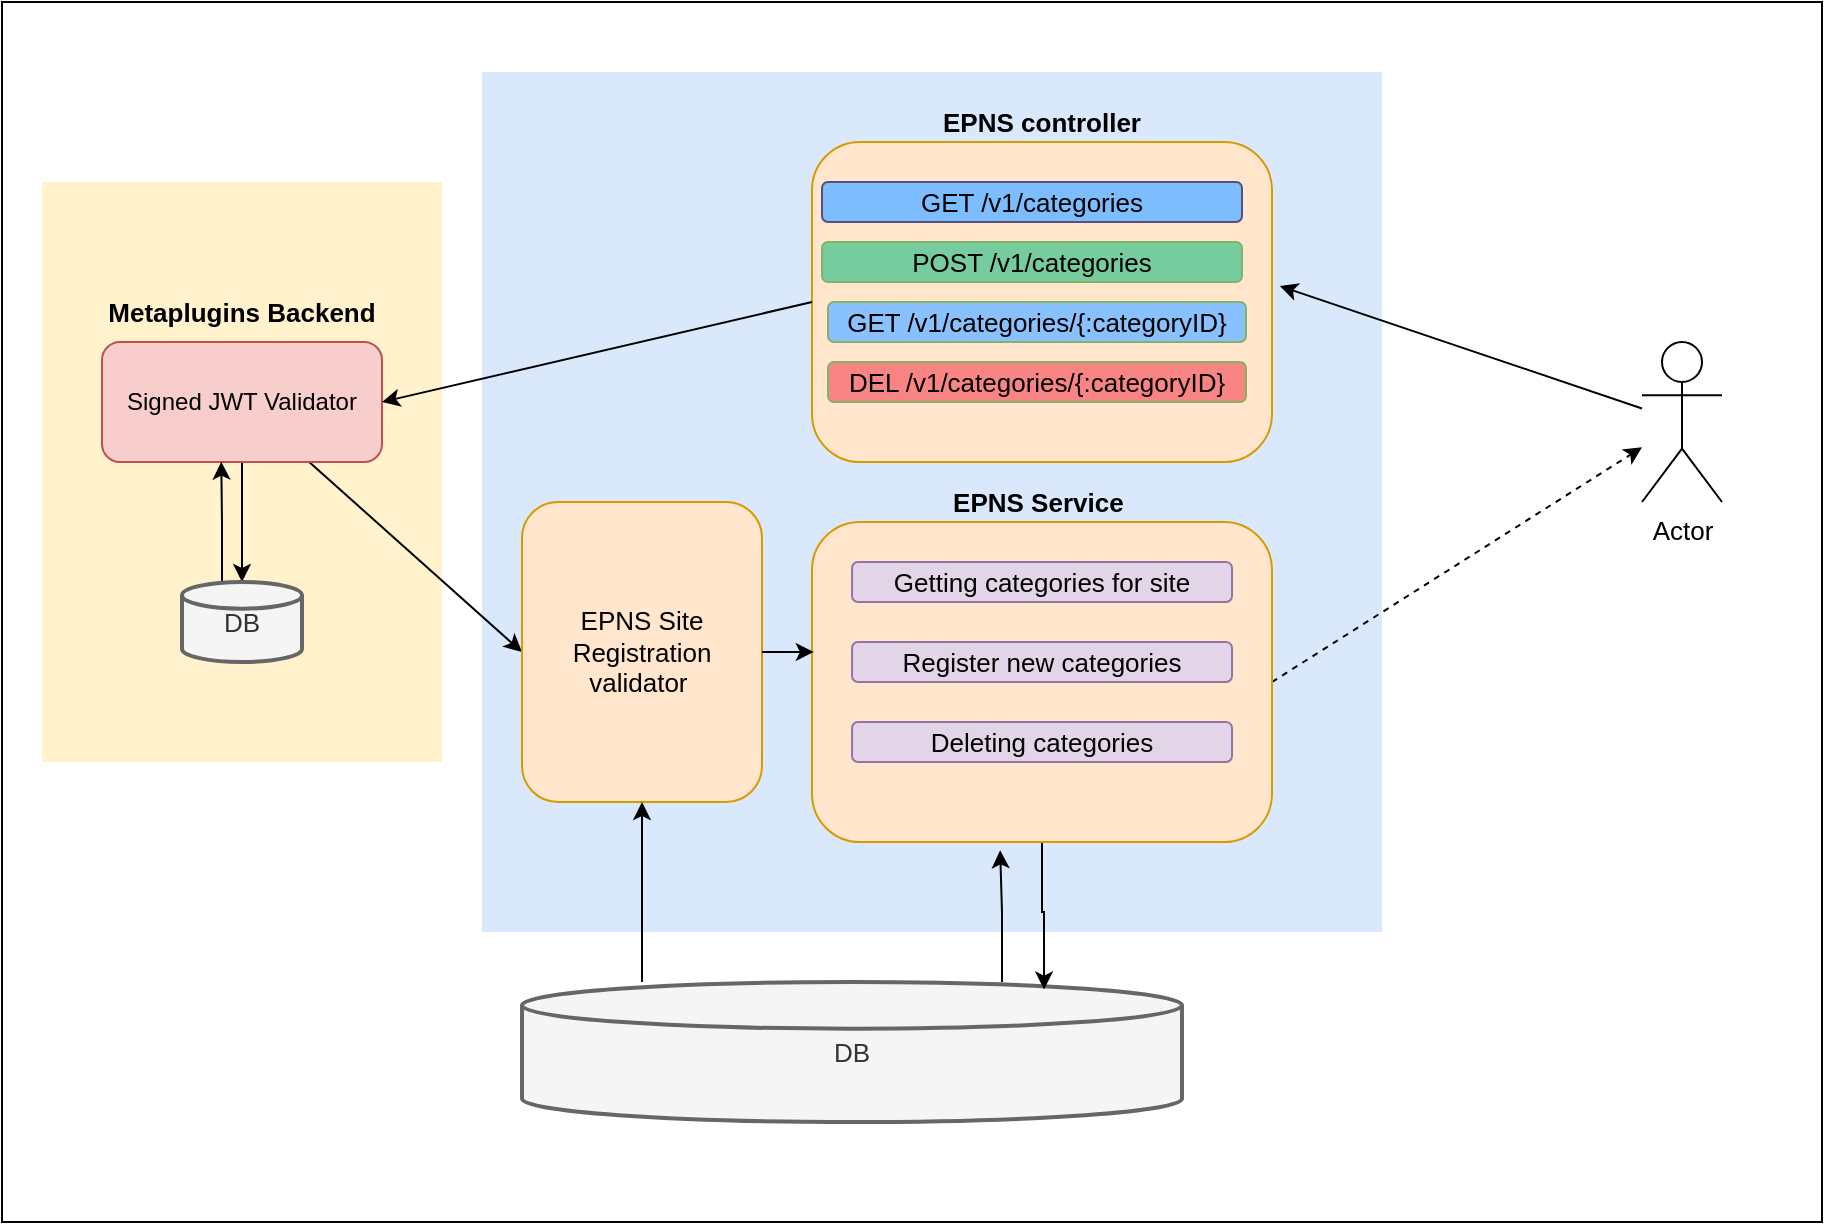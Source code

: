 <mxfile version="20.2.5" type="github">
  <diagram id="VhiP85pZfyptuw0zaLAi" name="Page-1">
    <mxGraphModel dx="1422" dy="754" grid="1" gridSize="10" guides="1" tooltips="1" connect="1" arrows="1" fold="1" page="1" pageScale="1" pageWidth="850" pageHeight="1100" math="0" shadow="0">
      <root>
        <mxCell id="0" />
        <mxCell id="1" parent="0" />
        <mxCell id="8ZAe8ilb2JUmeBvXBm0o-1" value="" style="rounded=0;whiteSpace=wrap;html=1;" vertex="1" parent="1">
          <mxGeometry x="20" y="120" width="910" height="610" as="geometry" />
        </mxCell>
        <mxCell id="1RKD86iNlfKtYbiQ4ut8-26" value="" style="rounded=0;whiteSpace=wrap;html=1;fontSize=13;fillColor=#fff2cc;strokeColor=none;" parent="1" vertex="1">
          <mxGeometry x="40" y="210" width="200" height="290" as="geometry" />
        </mxCell>
        <mxCell id="1RKD86iNlfKtYbiQ4ut8-25" value="" style="rounded=0;whiteSpace=wrap;html=1;fontSize=13;fillColor=#dae8fc;strokeColor=none;" parent="1" vertex="1">
          <mxGeometry x="260" y="155" width="450" height="430" as="geometry" />
        </mxCell>
        <mxCell id="1RKD86iNlfKtYbiQ4ut8-7" value="" style="rounded=1;whiteSpace=wrap;html=1;fontSize=13;fillColor=#ffe6cc;strokeColor=#d79b00;" parent="1" vertex="1">
          <mxGeometry x="425" y="190" width="230" height="160" as="geometry" />
        </mxCell>
        <mxCell id="1RKD86iNlfKtYbiQ4ut8-5" style="edgeStyle=orthogonalEdgeStyle;rounded=0;orthogonalLoop=1;jettySize=auto;html=1;entryX=0.5;entryY=0;entryDx=0;entryDy=0;entryPerimeter=0;fontSize=13;" parent="1" source="1RKD86iNlfKtYbiQ4ut8-1" target="1RKD86iNlfKtYbiQ4ut8-3" edge="1">
          <mxGeometry relative="1" as="geometry" />
        </mxCell>
        <mxCell id="1RKD86iNlfKtYbiQ4ut8-23" style="edgeStyle=none;rounded=0;orthogonalLoop=1;jettySize=auto;html=1;entryX=0;entryY=0.5;entryDx=0;entryDy=0;fontSize=13;" parent="1" source="1RKD86iNlfKtYbiQ4ut8-1" target="1RKD86iNlfKtYbiQ4ut8-9" edge="1">
          <mxGeometry relative="1" as="geometry" />
        </mxCell>
        <mxCell id="1RKD86iNlfKtYbiQ4ut8-1" value="Signed JWT Validator" style="rounded=1;whiteSpace=wrap;html=1;fillColor=#f8cecc;strokeColor=#b85450;" parent="1" vertex="1">
          <mxGeometry x="70" y="290" width="140" height="60" as="geometry" />
        </mxCell>
        <mxCell id="1RKD86iNlfKtYbiQ4ut8-2" value="Metaplugins Backend" style="text;html=1;strokeColor=none;fillColor=none;align=center;verticalAlign=middle;whiteSpace=wrap;rounded=0;fontSize=13;fontStyle=1" parent="1" vertex="1">
          <mxGeometry x="70" y="260" width="140" height="30" as="geometry" />
        </mxCell>
        <mxCell id="1RKD86iNlfKtYbiQ4ut8-4" style="edgeStyle=orthogonalEdgeStyle;rounded=0;orthogonalLoop=1;jettySize=auto;html=1;entryX=0.426;entryY=0.997;entryDx=0;entryDy=0;fontSize=13;entryPerimeter=0;" parent="1" source="1RKD86iNlfKtYbiQ4ut8-3" target="1RKD86iNlfKtYbiQ4ut8-1" edge="1">
          <mxGeometry relative="1" as="geometry">
            <Array as="points">
              <mxPoint x="130" y="380" />
              <mxPoint x="130" y="380" />
            </Array>
          </mxGeometry>
        </mxCell>
        <mxCell id="1RKD86iNlfKtYbiQ4ut8-3" value="DB" style="strokeWidth=2;html=1;shape=mxgraph.flowchart.database;whiteSpace=wrap;fontSize=13;fillColor=#f5f5f5;fontColor=#333333;strokeColor=#666666;" parent="1" vertex="1">
          <mxGeometry x="110" y="410" width="60" height="40" as="geometry" />
        </mxCell>
        <mxCell id="1RKD86iNlfKtYbiQ4ut8-19" style="edgeStyle=none;rounded=0;orthogonalLoop=1;jettySize=auto;html=1;entryX=1;entryY=0.5;entryDx=0;entryDy=0;fontSize=13;exitX=0;exitY=0.5;exitDx=0;exitDy=0;" parent="1" source="1RKD86iNlfKtYbiQ4ut8-7" target="1RKD86iNlfKtYbiQ4ut8-1" edge="1">
          <mxGeometry relative="1" as="geometry" />
        </mxCell>
        <mxCell id="1RKD86iNlfKtYbiQ4ut8-6" value="GET /v1/categories" style="rounded=1;whiteSpace=wrap;html=1;fontSize=13;fillColor=#7CBDFE;strokeColor=#56517e;" parent="1" vertex="1">
          <mxGeometry x="430" y="210" width="210" height="20" as="geometry" />
        </mxCell>
        <mxCell id="1RKD86iNlfKtYbiQ4ut8-8" value="EPNS controller" style="text;html=1;strokeColor=none;fillColor=none;align=center;verticalAlign=middle;whiteSpace=wrap;rounded=0;fontSize=13;fontStyle=1" parent="1" vertex="1">
          <mxGeometry x="435" y="170" width="210" height="20" as="geometry" />
        </mxCell>
        <mxCell id="1RKD86iNlfKtYbiQ4ut8-9" value="EPNS Site Registration validator&amp;nbsp;" style="rounded=1;whiteSpace=wrap;html=1;fontSize=13;fillColor=#ffe6cc;strokeColor=#d79b00;" parent="1" vertex="1">
          <mxGeometry x="280" y="370" width="120" height="150" as="geometry" />
        </mxCell>
        <mxCell id="1RKD86iNlfKtYbiQ4ut8-11" style="edgeStyle=orthogonalEdgeStyle;rounded=0;orthogonalLoop=1;jettySize=auto;html=1;entryX=0.5;entryY=1;entryDx=0;entryDy=0;fontSize=13;" parent="1" source="1RKD86iNlfKtYbiQ4ut8-10" target="1RKD86iNlfKtYbiQ4ut8-9" edge="1">
          <mxGeometry relative="1" as="geometry">
            <Array as="points">
              <mxPoint x="340" y="590" />
              <mxPoint x="340" y="590" />
            </Array>
          </mxGeometry>
        </mxCell>
        <mxCell id="1RKD86iNlfKtYbiQ4ut8-22" style="edgeStyle=orthogonalEdgeStyle;rounded=0;orthogonalLoop=1;jettySize=auto;html=1;entryX=0.409;entryY=1.026;entryDx=0;entryDy=0;entryPerimeter=0;fontSize=13;" parent="1" source="1RKD86iNlfKtYbiQ4ut8-10" target="1RKD86iNlfKtYbiQ4ut8-12" edge="1">
          <mxGeometry relative="1" as="geometry">
            <Array as="points">
              <mxPoint x="520" y="575" />
              <mxPoint x="519" y="575" />
            </Array>
          </mxGeometry>
        </mxCell>
        <mxCell id="1RKD86iNlfKtYbiQ4ut8-10" value="DB" style="strokeWidth=2;html=1;shape=mxgraph.flowchart.database;whiteSpace=wrap;fontSize=13;fillColor=#f5f5f5;fontColor=#333333;strokeColor=#666666;" parent="1" vertex="1">
          <mxGeometry x="280" y="610" width="330" height="70" as="geometry" />
        </mxCell>
        <mxCell id="1RKD86iNlfKtYbiQ4ut8-21" style="edgeStyle=orthogonalEdgeStyle;rounded=0;orthogonalLoop=1;jettySize=auto;html=1;entryX=0.791;entryY=0.054;entryDx=0;entryDy=0;entryPerimeter=0;fontSize=13;" parent="1" source="1RKD86iNlfKtYbiQ4ut8-12" target="1RKD86iNlfKtYbiQ4ut8-10" edge="1">
          <mxGeometry relative="1" as="geometry" />
        </mxCell>
        <mxCell id="F25pgrCN1vnFoOimrVF--10" style="rounded=0;orthogonalLoop=1;jettySize=auto;html=1;dashed=1;exitX=1;exitY=0.5;exitDx=0;exitDy=0;" parent="1" source="1RKD86iNlfKtYbiQ4ut8-12" target="1RKD86iNlfKtYbiQ4ut8-15" edge="1">
          <mxGeometry relative="1" as="geometry" />
        </mxCell>
        <mxCell id="1RKD86iNlfKtYbiQ4ut8-12" value="" style="rounded=1;whiteSpace=wrap;html=1;fontSize=13;fillColor=#ffe6cc;strokeColor=#d79b00;" parent="1" vertex="1">
          <mxGeometry x="425" y="380" width="230" height="160" as="geometry" />
        </mxCell>
        <mxCell id="1RKD86iNlfKtYbiQ4ut8-13" value="Getting categories for site" style="rounded=1;whiteSpace=wrap;html=1;fontSize=13;fillColor=#e1d5e7;strokeColor=#9673a6;" parent="1" vertex="1">
          <mxGeometry x="445" y="400" width="190" height="20" as="geometry" />
        </mxCell>
        <mxCell id="1RKD86iNlfKtYbiQ4ut8-14" value="EPNS Service&amp;nbsp;" style="text;html=1;strokeColor=none;fillColor=none;align=center;verticalAlign=middle;whiteSpace=wrap;rounded=0;fontSize=13;fontStyle=1" parent="1" vertex="1">
          <mxGeometry x="435" y="360" width="210" height="20" as="geometry" />
        </mxCell>
        <mxCell id="1RKD86iNlfKtYbiQ4ut8-17" style="edgeStyle=none;rounded=0;orthogonalLoop=1;jettySize=auto;html=1;entryX=1.017;entryY=0.45;entryDx=0;entryDy=0;fontSize=13;entryPerimeter=0;" parent="1" source="1RKD86iNlfKtYbiQ4ut8-15" target="1RKD86iNlfKtYbiQ4ut8-7" edge="1">
          <mxGeometry relative="1" as="geometry" />
        </mxCell>
        <mxCell id="1RKD86iNlfKtYbiQ4ut8-15" value="Actor" style="shape=umlActor;verticalLabelPosition=bottom;verticalAlign=top;html=1;outlineConnect=0;fontSize=13;" parent="1" vertex="1">
          <mxGeometry x="840" y="290" width="40" height="80" as="geometry" />
        </mxCell>
        <mxCell id="1RKD86iNlfKtYbiQ4ut8-24" style="edgeStyle=none;rounded=0;orthogonalLoop=1;jettySize=auto;html=1;entryX=0.004;entryY=0.406;entryDx=0;entryDy=0;fontSize=13;entryPerimeter=0;" parent="1" source="1RKD86iNlfKtYbiQ4ut8-9" target="1RKD86iNlfKtYbiQ4ut8-12" edge="1">
          <mxGeometry relative="1" as="geometry" />
        </mxCell>
        <mxCell id="F25pgrCN1vnFoOimrVF--1" value="POST /v1/categories" style="rounded=1;whiteSpace=wrap;html=1;fontSize=13;fillColor=#76CC9E;strokeColor=#82b366;" parent="1" vertex="1">
          <mxGeometry x="430" y="240" width="210" height="20" as="geometry" />
        </mxCell>
        <mxCell id="F25pgrCN1vnFoOimrVF--2" value="GET /v1/categories/{:categoryID}" style="rounded=1;whiteSpace=wrap;html=1;fontSize=13;fillColor=#89C0FE;strokeColor=#82b366;" parent="1" vertex="1">
          <mxGeometry x="433" y="270" width="209" height="20" as="geometry" />
        </mxCell>
        <mxCell id="F25pgrCN1vnFoOimrVF--4" value="DEL /v1/categories/{:categoryID}" style="rounded=1;whiteSpace=wrap;html=1;fontSize=13;fillColor=#F98484;strokeColor=#82b366;" parent="1" vertex="1">
          <mxGeometry x="433" y="300" width="209" height="20" as="geometry" />
        </mxCell>
        <mxCell id="F25pgrCN1vnFoOimrVF--5" value="Register new categories" style="rounded=1;whiteSpace=wrap;html=1;fontSize=13;fillColor=#e1d5e7;strokeColor=#9673a6;" parent="1" vertex="1">
          <mxGeometry x="445" y="440" width="190" height="20" as="geometry" />
        </mxCell>
        <mxCell id="F25pgrCN1vnFoOimrVF--6" value="Deleting categories" style="rounded=1;whiteSpace=wrap;html=1;fontSize=13;fillColor=#e1d5e7;strokeColor=#9673a6;" parent="1" vertex="1">
          <mxGeometry x="445" y="480" width="190" height="20" as="geometry" />
        </mxCell>
      </root>
    </mxGraphModel>
  </diagram>
</mxfile>
